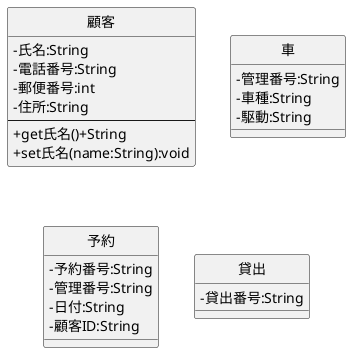 @startuml 車貸出システム
skinparam classAttributeIconSize 0
class 顧客{
   - 氏名:String
   - 電話番号:String
   - 郵便番号:int
   - 住所:String
   ---
   + get氏名()+String
   + set氏名(name:String):void
}
class 車{
    - 管理番号:String
    - 車種:String
    - 駆動:String
}
class 予約{
    - 予約番号:String
    - 管理番号:String
    - 日付:String
    - 顧客ID:String
}
class 貸出{
    - 貸出番号:String
}
hide 顧客 circle
hide 車 circle
hide 予約 circle
hide 貸出 circle
@enduml